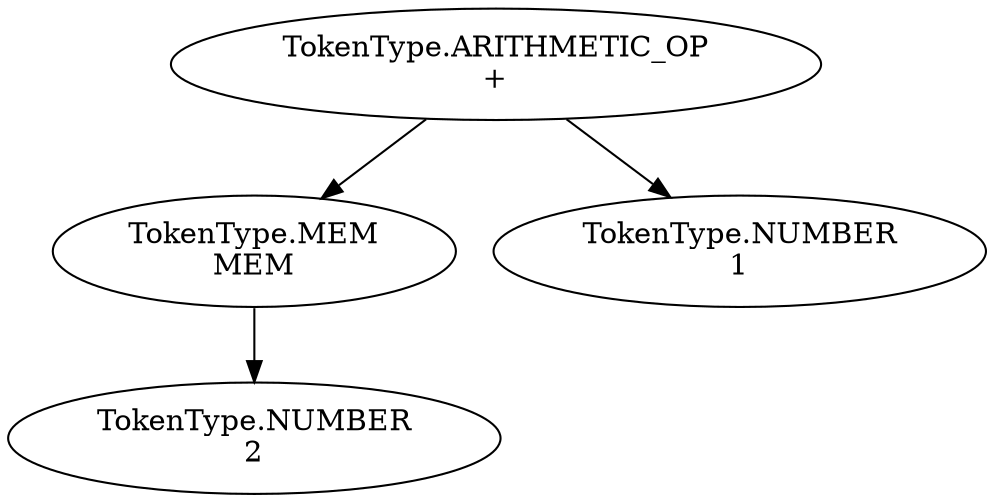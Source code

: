 digraph AST {
  node0 [label="TokenType.ARITHMETIC_OP\n+"];
  node1 [label="TokenType.MEM\nMEM"];
  node0 -> node1;
  node2 [label="TokenType.NUMBER\n2"];
  node1 -> node2;
  node3 [label="TokenType.NUMBER\n1"];
  node0 -> node3;
}

